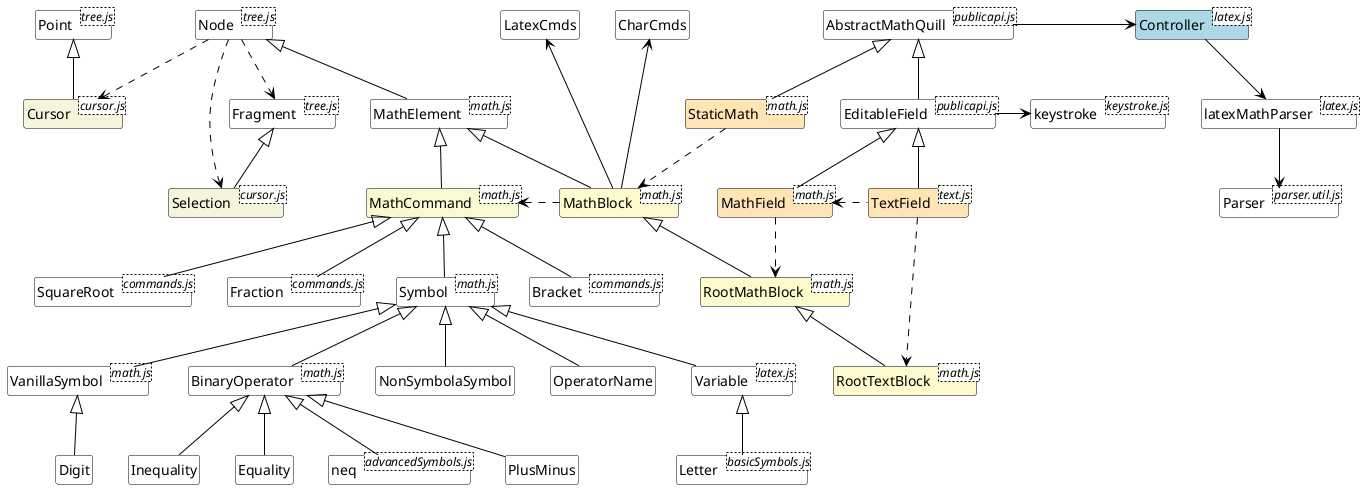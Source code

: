 @startuml
skinparam classBackgroundColor White
skinparam classArrowColor Black
skinparam classBorderColor Black
skinparam stereotypeCBackgroundColor Gray

hide circle
hide members

Node <|-- MathElement
' Node <|-- TextBlock
' Node <|-- TextPiece

Digit -u-|> VanillaSymbol

MathCommand -u-|> MathElement
MathBlock -u-|> MathElement
RootMathBlock -u-|> MathBlock
RootTextBlock -u-|> RootMathBlock
Symbol -u-|> MathCommand
Symbol <|-- Variable
Symbol <|-- VanillaSymbol
Symbol <|-- BinaryOperator
Symbol <|-- NonSymbolaSymbol
Symbol <|-- OperatorName

MathCommand <|-- Bracket
MathCommand <|-- SquareRoot
MathCommand <|-- Fraction

BinaryOperator <|-- PlusMinus
BinaryOperator <|-- Inequality
BinaryOperator <|-- Equality
BinaryOperator <|-- neq

MathBlock --u-> CharCmds
MathBlock --u-> LatexCmds
MathBlock .l.> MathCommand

TextField -u-|> EditableField
MathField -u-|> EditableField
TextField .l> MathField
MathField ..> RootMathBlock
StaticMath ..> MathBlock
TextField ...> RootTextBlock
EditableField -u-|> AbstractMathQuill
EditableField -> keystroke
StaticMath -u-|> AbstractMathQuill
AbstractMathQuill -r-> Controller
Controller --> latexMathParser
' Controller ....> Cursor
latexMathParser --> Parser

Letter -u-|> Variable
class Variable <latex.js>
class Letter <basicSymbols.js>

Selection -u-|> Fragment
Cursor -u-|> Point
Node ..> Selection
Node ..> Fragment
Node ..> Cursor

class Node <tree.js>
class Fragment <tree.js>
class Point <tree.js>
class Cursor <cursor.js> #Beige
class Selection <cursor.js> #Beige

class Bracket <commands.js>
class SquareRoot <commands.js>
class Fraction <commands.js>

class neq <advancedSymbols.js>

class AbstractMathQuill <publicapi.js> {
    config (opts)
    el()
    text()
    latex(latex)
    html()
    reflow()
    revert()
}

class EditableField <publicapi.js> {
    focus()
    blur()
    write (latex)
    cmd (latex)
    select()
    clearSelection()
    ..
    moveToDirEnd (dir)
    moveToLeftEnd()
    moveToRightEnd()
    ..
    keystroke (key)
    typedText (text)
    dropEmbedded (pageX, pageY, options)
    clickAt (clientX, clientY, target)
    ignoreNextMousedown (fn)
}

class MathField <math.js> #Moccasin {
    -RootBlock : RootMathBlock
    exportLatex()
    renderLatexMath (latex)
    renderLatexText (latex)

}

class StaticMath <math.js> #Moccasin {
    -RootBlock : MathBlock
    +init()
    +latex()
}

class TextField <text.js> #Moccasin {
    -RootBlock : RootTextBlock
}

class Controller <latex.js> #LightBlue {
    writeLatex （latex)
    renderLatexMath (latex)
    renderLatexText (latex)
}

' -------------------------------------------
class MathElement <math.js>

class RootTextBlock <math.js> #LemonChiffon {
    keystroke (key)
}
class RootMathBlock <math.js> #LemonChiffon
class MathCommand <math.js> #LightGoldenRodYellow {
    +init (ctrlSeq, htmlTemplate, textTemplate)
    +replaces (replacedFragment)
    +isEmpty()
    +parser()
    +createLeftOf (cursor)
    +createBlocks()
    ..
    +placeCursor (cursor)
    +moveTowards (dir, cursor, updown)
    +deleteTowards (dir, cursor)
    +selectTowards (dir, cursor)
    +selectChildren()
    +unselectInto (dir, cursor)
    +seek (pageX, cursor)
}
class BinaryOperator <math.js>
class VanillaSymbol <math.js>
class Symbol <math.js>
class latexMathParser <latex.js>
class Parser <parser.util.js>

class MathBlock <math.js> #LemonChiffon {
    -join(methodName)
    +html()
    +latex()
    +text()
    +keystroke(key, e, ctrlr)
    +moveOutOf(dir, cursor, updown)
    +selectOutOf(dir, cursor)
    +deleteOutOf(dir, cursor)
    +seek(pageX, cursor)
    +chToCmd(ch, options)
    +write(curor, cb)
    +focus()
    +blur()
}

class keystroke <keystroke.js> {
    +backspace()
    +deleteForward()
    -deleteDir (dir)
    -ctrlDeleteDir (dir)
    +moveLeft()
    +moveRight()
    -moveDir (dir)
    +moveUp()
    +moveDown()
    -moveUpDown (self, dir)
}

' class TextBlock <Node>
' class TextPiece <Node>
' LatexCommandInput --> TextBlock
' TextBlock --> TextPiece
' TextBlock ..> Point

' class TextBlock <Node> {
'     replaces (replacedText)
'     createLeftOf (cursor)
'     parser ()
'     textContents ()
'     moveTowards (dir, cursor)
'     moveOutOf (dir, cursor)
'     selectOutOf (dir, cursor)
'     deleteOutOf (dir, cursor)
'     write (cursor, ch)
'     seek (pageX, cursor)
'     blur (cursor)

' }

' class TextPiece <Node> {
'     init (text)
'     appendText (text)
'     prependText (text)
'     insTextAtDirEnd (text, dir)
'     splitRight (i)
'     moveTowards (dir, cursor)
'     deleteTowards (dir, cursor)
'     selectTowards (dir, cursor)
'     latex()
' }

@enduml